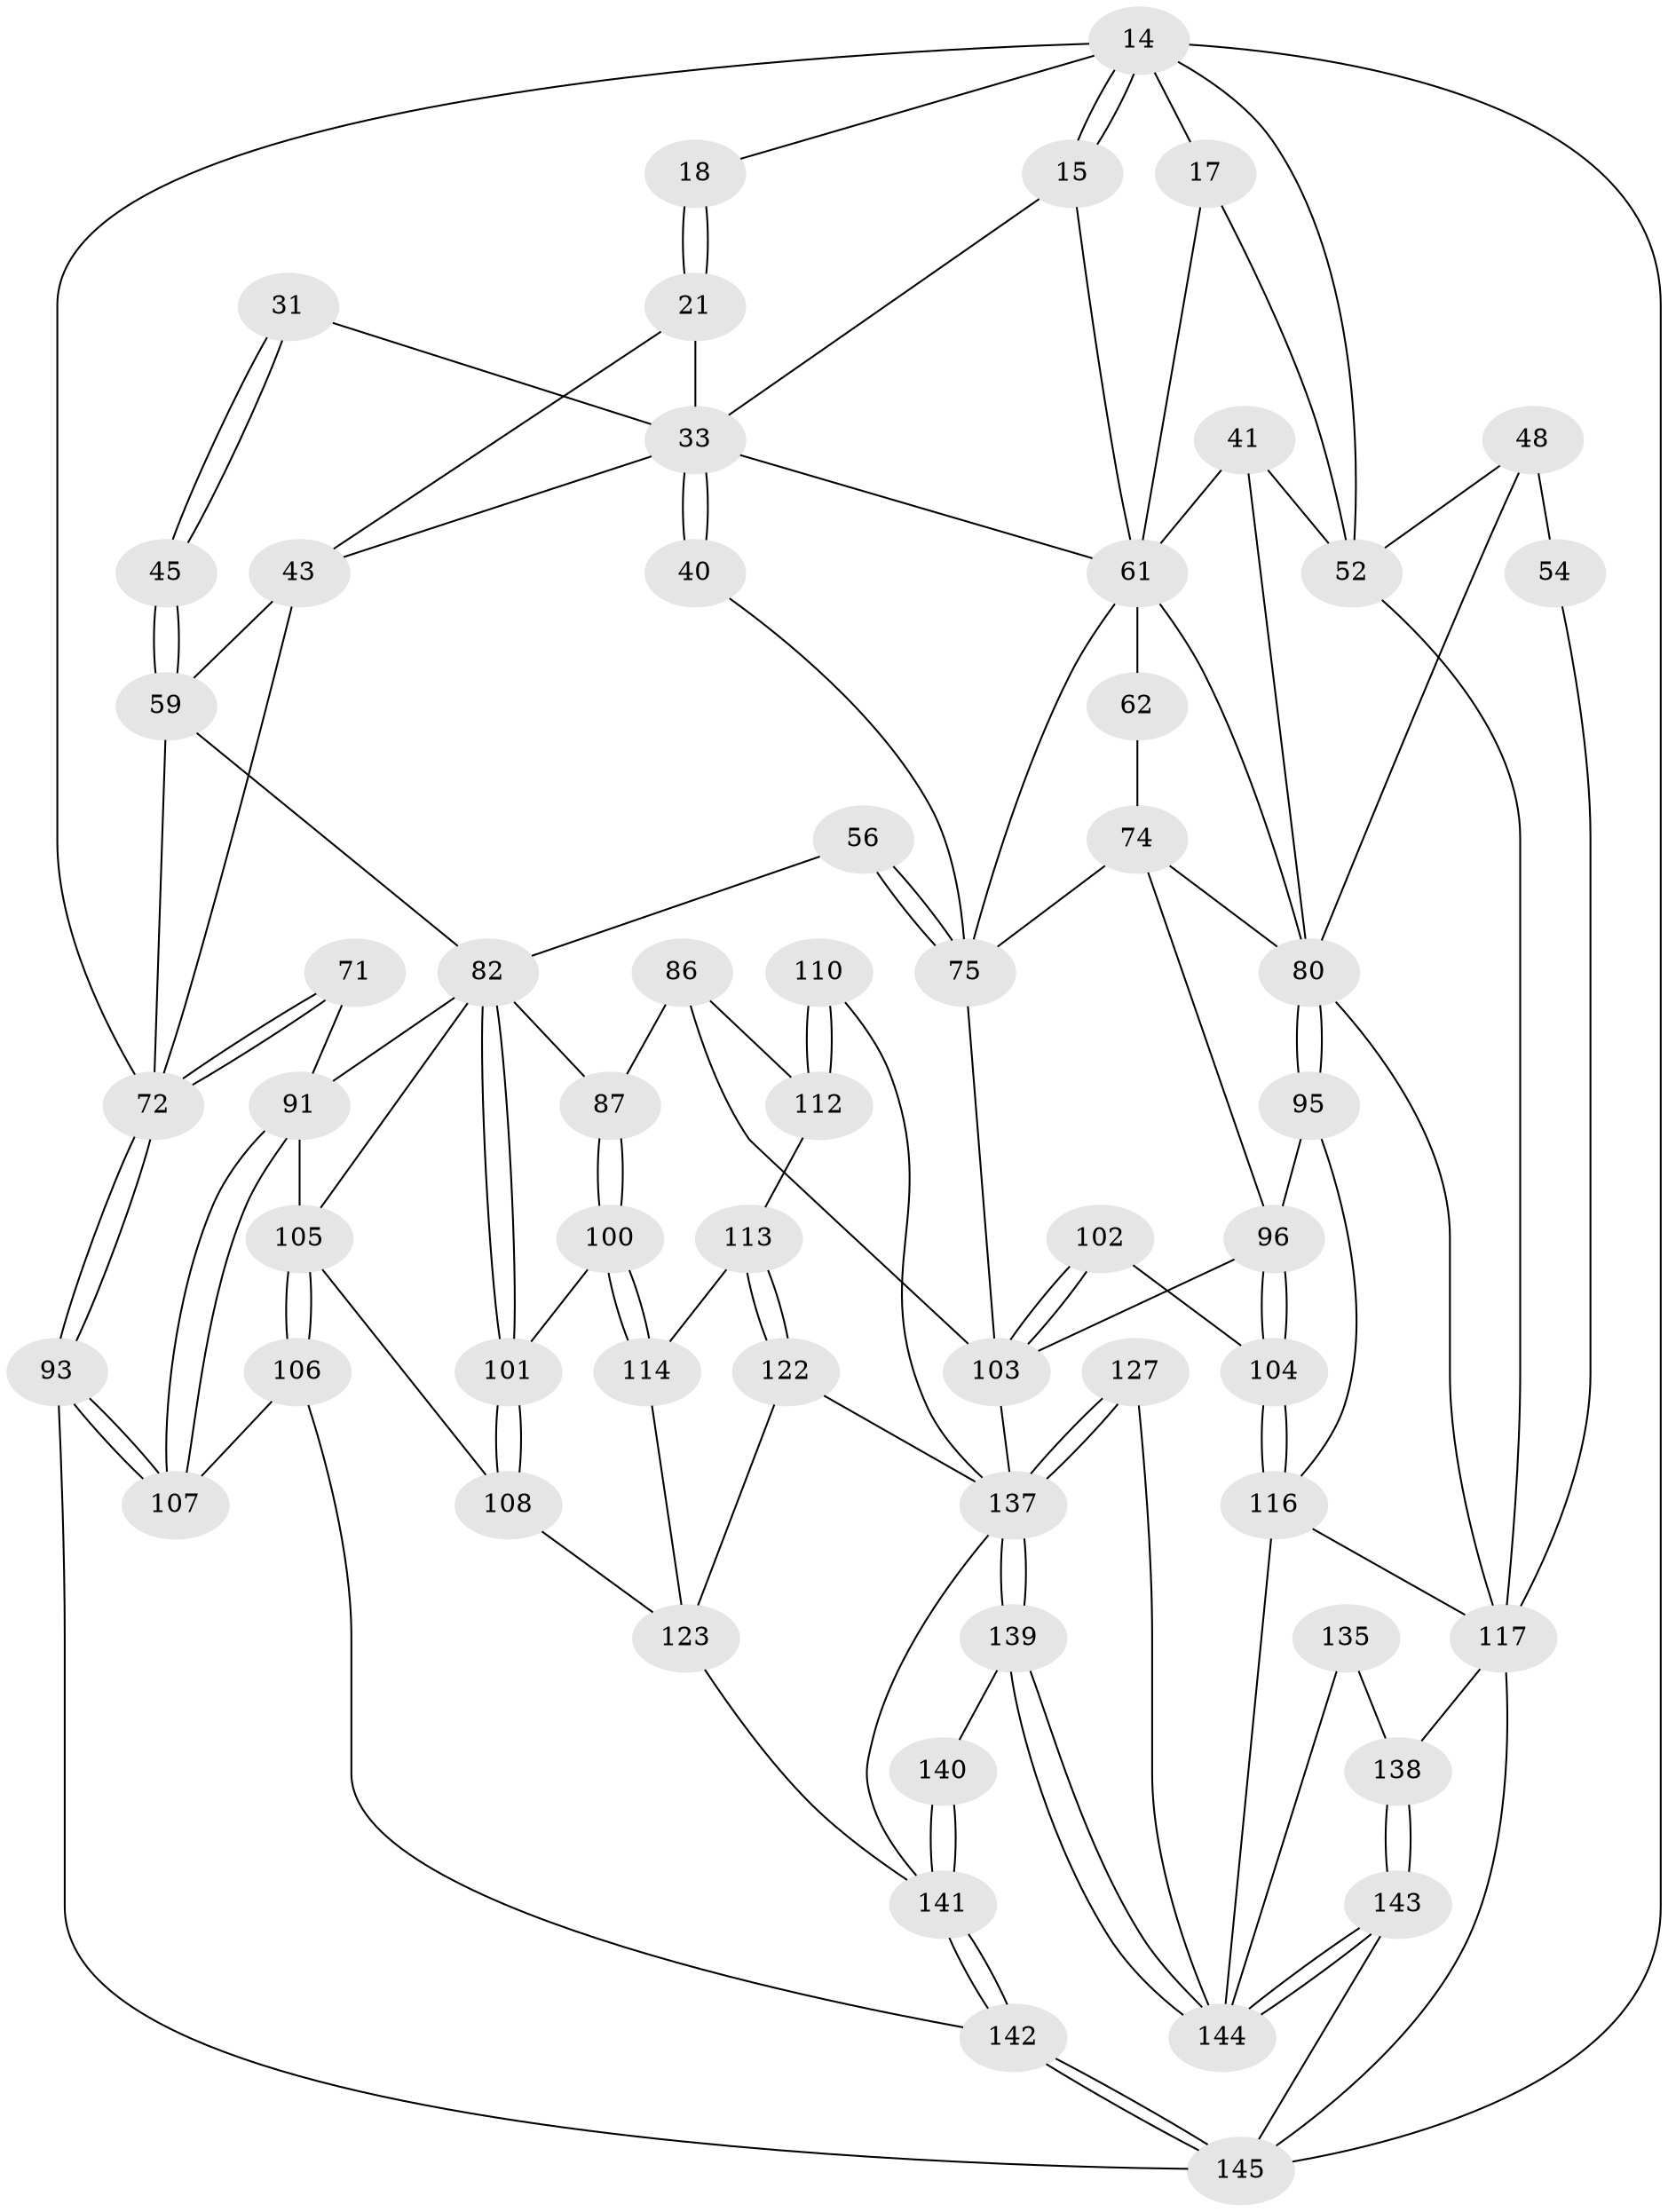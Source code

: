 // original degree distribution, {3: 0.013793103448275862, 4: 0.2482758620689655, 6: 0.22758620689655173, 5: 0.5103448275862069}
// Generated by graph-tools (version 1.1) at 2025/04/03/04/25 22:04:28]
// undirected, 58 vertices, 131 edges
graph export_dot {
graph [start="1"]
  node [color=gray90,style=filled];
  14 [pos="+0.7728601905754331+0",super="+5"];
  15 [pos="+0.6329716559129184+0.05790649315424846",super="+8"];
  17 [pos="+0.7885515580893564+0.015514194107426672",super="+16"];
  18 [pos="+0.15222444947209657+0.040925697369436895",super="+6"];
  21 [pos="+0.15693587126199898+0.064142365320988",super="+12+13"];
  31 [pos="+0.23039759074712646+0.23284658208356707"];
  33 [pos="+0.47546375174060096+0.1800680192058172",super="+9+30"];
  40 [pos="+0.35330364975359724+0.3116604671225856"];
  41 [pos="+0.8394425783487994+0.2808316671251243",super="+36"];
  43 [pos="+0.13300291983770157+0.1825881079640457",super="+29+22"];
  45 [pos="+0.17062113833555373+0.3330247992396517"];
  48 [pos="+0.9259159244270069+0.3340525302311144",super="+47"];
  52 [pos="+1+0.4076603746927159",super="+34+27+35+24"];
  54 [pos="+0.9988559142448465+0.3577838505223561"];
  56 [pos="+0.34262909157891547+0.39304591820270457"];
  59 [pos="+0.16837542039415823+0.3724025834079951",super="+51+46"];
  61 [pos="+0.7195680169408517+0.3480255849862463",super="+42+39"];
  62 [pos="+0.5943445493718992+0.31453111844094045",super="+38"];
  71 [pos="+0.060085405452750075+0.4936274863639783"];
  72 [pos="+0+0.42475274664107987",super="+50+44+23"];
  74 [pos="+0.6926001051927247+0.516644023965386",super="+68+66"];
  75 [pos="+0.5317952789223053+0.4773238537562856",super="+67+55"];
  80 [pos="+0.7983872070461279+0.5459475306004862",super="+73"];
  82 [pos="+0.28131710475727556+0.5532748859659948",super="+81"];
  86 [pos="+0.43893244124269964+0.5945896906721904"];
  87 [pos="+0.41445504952034684+0.5967119890938962"];
  91 [pos="+0.10490151955348674+0.5929473532666565",super="+84+70"];
  93 [pos="+0+0.6410916542413037"];
  95 [pos="+0.805325787567415+0.6274346594623246"];
  96 [pos="+0.6676925114438069+0.5587903977876771",super="+76"];
  100 [pos="+0.41110718919126116+0.5999591376882282"];
  101 [pos="+0.36284014683753935+0.6171308274528083"];
  102 [pos="+0.5944366244819115+0.6789074338159843"];
  103 [pos="+0.5894309583640545+0.6820922798014432",super="+85+78+77"];
  104 [pos="+0.6506232699383613+0.6569483998396543"];
  105 [pos="+0.2285004172168089+0.6622619015988237",super="+83"];
  106 [pos="+0.1487787016953311+0.6801451493512704"];
  107 [pos="+0.11393935180897927+0.6414531627073987"];
  108 [pos="+0.24885872925923883+0.6717711277821949"];
  110 [pos="+0.5425659907757526+0.7264203284700902"];
  112 [pos="+0.4370297824555021+0.7047806047277105",super="+111"];
  113 [pos="+0.41695037317374817+0.7199368017923579"];
  114 [pos="+0.39931219899135306+0.663563993994011"];
  116 [pos="+0.7453913008402342+0.7285209267140205",super="+99"];
  117 [pos="+1+0.7581532489070106",super="+97+92"];
  122 [pos="+0.41572543643362536+0.767348496782934"];
  123 [pos="+0.3152179614302676+0.769646260766332",super="+115"];
  127 [pos="+0.6049786094225977+0.8543384026572252"];
  135 [pos="+0.8790157290875789+0.8902303466846707",super="+121"];
  137 [pos="+0.5253591827396374+0.9853825568082292",super="+132+125+124"];
  138 [pos="+0.9328402023543226+0.9196287668132828",super="+120"];
  139 [pos="+0.4865399264345565+1"];
  140 [pos="+0.3783177451860315+1"];
  141 [pos="+0.3455434599235685+1",super="+134+133+128"];
  142 [pos="+0.2779384407000433+1",super="+129+131"];
  143 [pos="+1+1"];
  144 [pos="+0.8069677860131106+1",super="+136+126+118"];
  145 [pos="+0.1478457017085985+1",super="+89+94"];
  14 -- 15 [weight=2];
  14 -- 15;
  14 -- 17 [weight=2];
  14 -- 18;
  14 -- 52;
  14 -- 72;
  14 -- 145 [weight=2];
  15 -- 33;
  15 -- 61;
  17 -- 52;
  17 -- 61;
  18 -- 21 [weight=3];
  18 -- 21;
  21 -- 43;
  21 -- 33;
  31 -- 45;
  31 -- 45;
  31 -- 33 [weight=2];
  33 -- 40 [weight=2];
  33 -- 40;
  33 -- 43;
  33 -- 61;
  40 -- 75;
  41 -- 61 [weight=2];
  41 -- 52 [weight=2];
  41 -- 80;
  43 -- 72 [weight=2];
  43 -- 59;
  45 -- 59 [weight=2];
  45 -- 59;
  48 -- 54 [weight=2];
  48 -- 52;
  48 -- 80;
  52 -- 117 [weight=2];
  54 -- 117;
  56 -- 75 [weight=2];
  56 -- 75;
  56 -- 82;
  59 -- 72;
  59 -- 82;
  61 -- 62 [weight=3];
  61 -- 75;
  61 -- 80;
  62 -- 74;
  71 -- 72;
  71 -- 72;
  71 -- 91 [weight=2];
  72 -- 93;
  72 -- 93;
  74 -- 75;
  74 -- 80 [weight=2];
  74 -- 96;
  75 -- 103;
  80 -- 95;
  80 -- 95;
  80 -- 117 [weight=2];
  82 -- 101;
  82 -- 101;
  82 -- 105;
  82 -- 87;
  82 -- 91;
  86 -- 87;
  86 -- 112;
  86 -- 103;
  87 -- 100;
  87 -- 100;
  91 -- 107;
  91 -- 107;
  91 -- 105;
  93 -- 107;
  93 -- 107;
  93 -- 145;
  95 -- 96;
  95 -- 116;
  96 -- 104;
  96 -- 104;
  96 -- 103;
  100 -- 101;
  100 -- 114;
  100 -- 114;
  101 -- 108;
  101 -- 108;
  102 -- 103 [weight=2];
  102 -- 103;
  102 -- 104;
  103 -- 137;
  104 -- 116;
  104 -- 116;
  105 -- 106;
  105 -- 106;
  105 -- 108;
  106 -- 107;
  106 -- 142;
  108 -- 123;
  110 -- 112 [weight=2];
  110 -- 112;
  110 -- 137;
  112 -- 113;
  113 -- 114;
  113 -- 122;
  113 -- 122;
  114 -- 123;
  116 -- 144 [weight=2];
  116 -- 117;
  117 -- 145 [weight=2];
  117 -- 138;
  122 -- 123;
  122 -- 137;
  123 -- 141;
  127 -- 137 [weight=2];
  127 -- 137;
  127 -- 144;
  135 -- 138 [weight=2];
  135 -- 144 [weight=2];
  137 -- 139;
  137 -- 139;
  137 -- 141;
  138 -- 143;
  138 -- 143;
  139 -- 140;
  139 -- 144;
  139 -- 144;
  140 -- 141 [weight=2];
  140 -- 141;
  141 -- 142 [weight=2];
  141 -- 142;
  142 -- 145 [weight=3];
  142 -- 145;
  143 -- 144;
  143 -- 144;
  143 -- 145;
}
